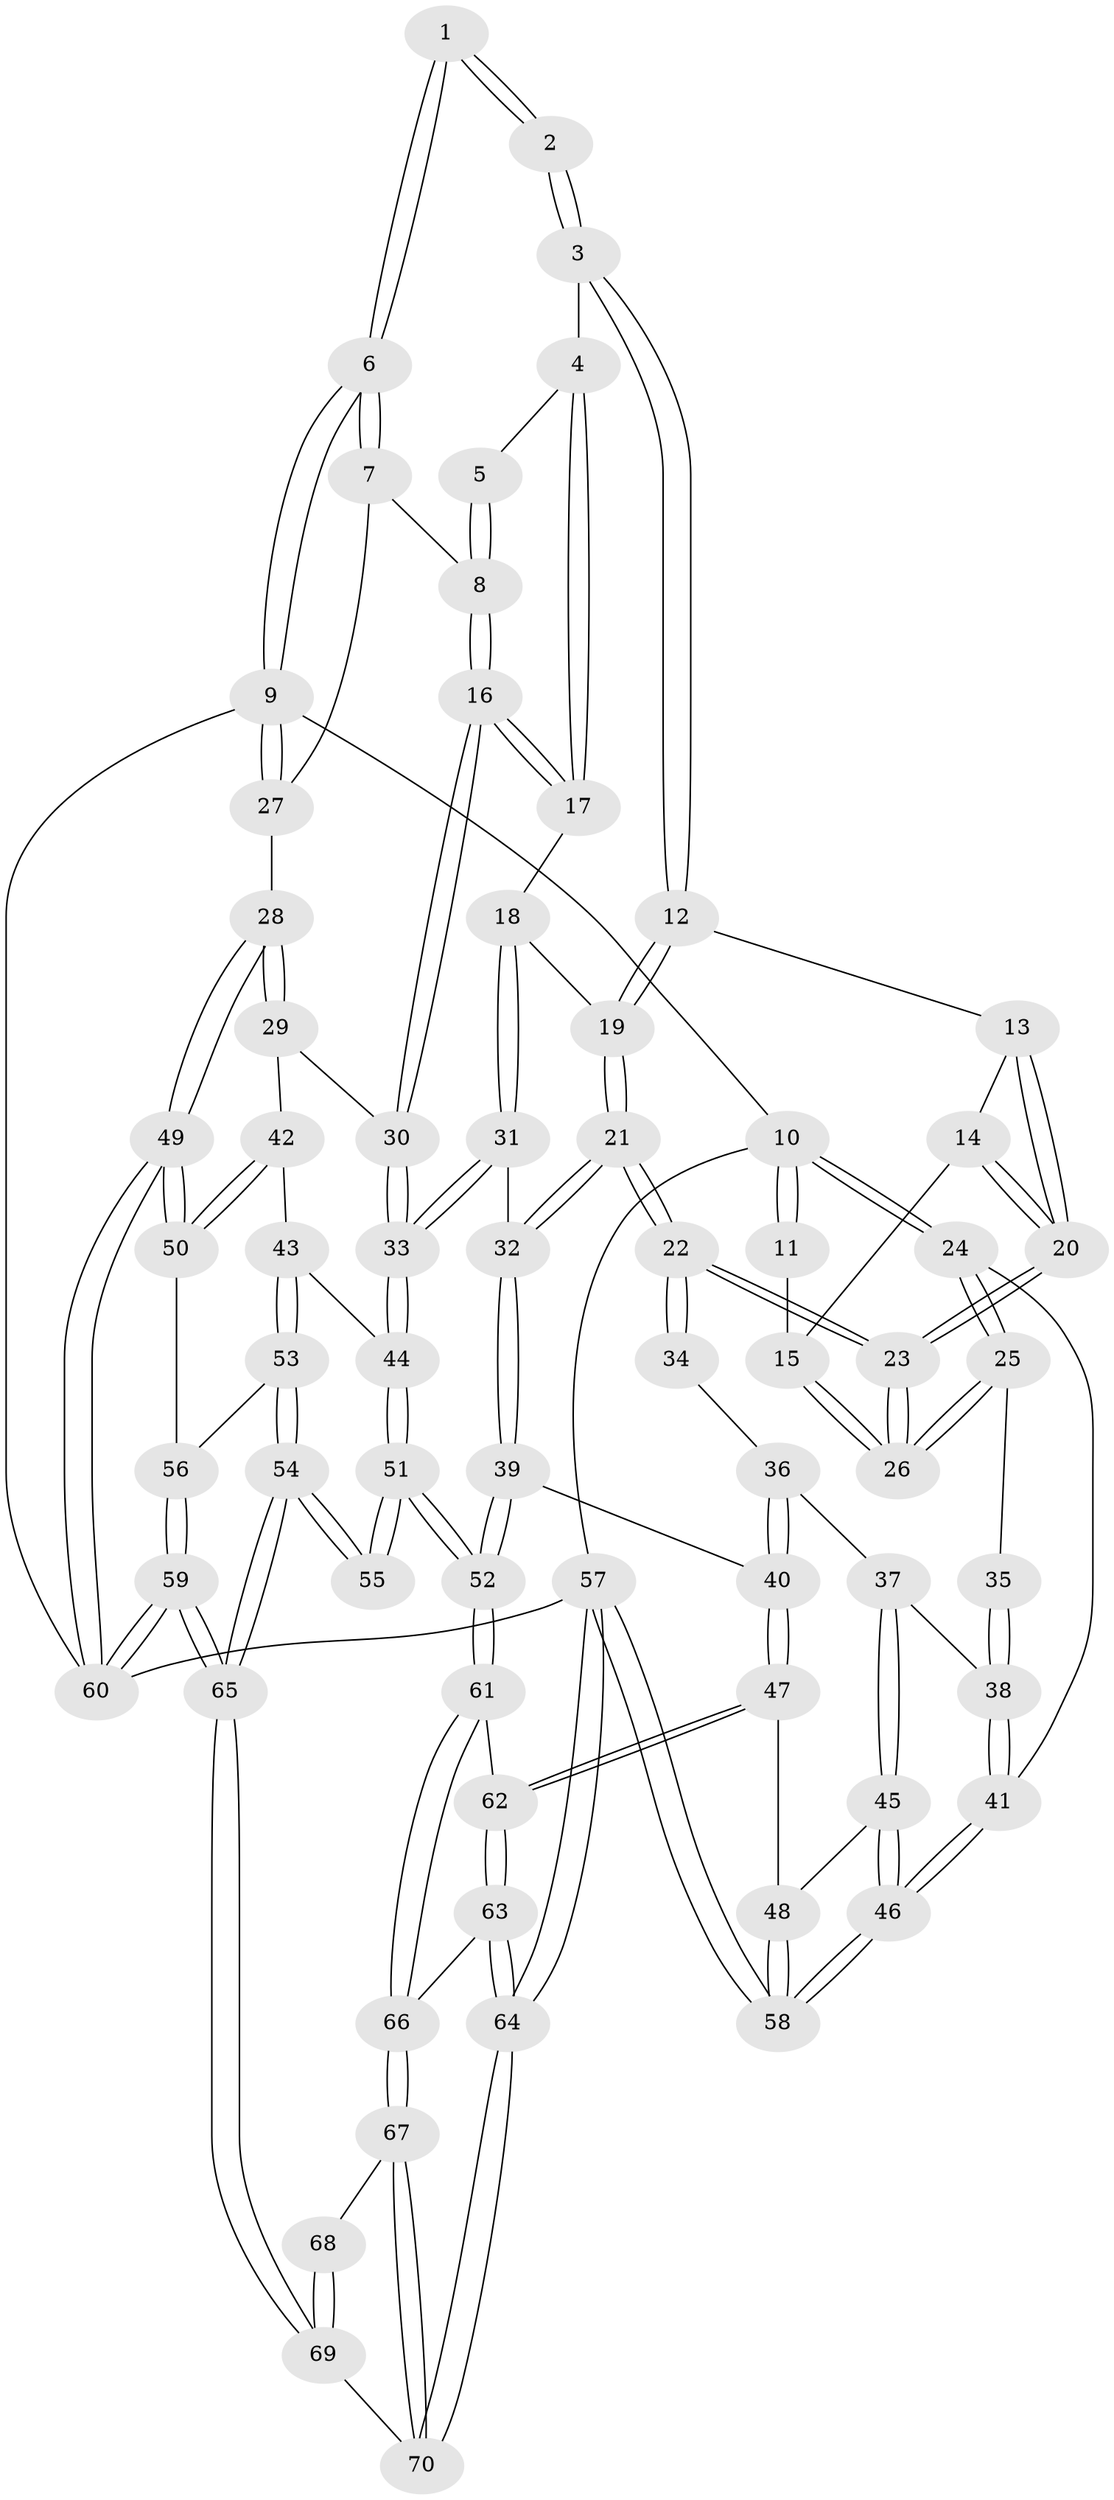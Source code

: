 // coarse degree distribution, {4: 0.4146341463414634, 5: 0.36585365853658536, 3: 0.17073170731707318, 6: 0.04878048780487805}
// Generated by graph-tools (version 1.1) at 2025/52/02/27/25 19:52:39]
// undirected, 70 vertices, 172 edges
graph export_dot {
graph [start="1"]
  node [color=gray90,style=filled];
  1 [pos="+0.788648056097261+0"];
  2 [pos="+0.3668448611353781+0"];
  3 [pos="+0.439239986951298+0.052646565494610005"];
  4 [pos="+0.658831397103231+0.12147878763119743"];
  5 [pos="+0.7864118728019946+0"];
  6 [pos="+1+0"];
  7 [pos="+0.8989659687965849+0.14857483802675442"];
  8 [pos="+0.8363921620296159+0.15522066680818236"];
  9 [pos="+1+0"];
  10 [pos="+0+0"];
  11 [pos="+0.21345923848744983+0"];
  12 [pos="+0.43586144728349413+0.09381257237386843"];
  13 [pos="+0.3285845630201643+0.17195691634673238"];
  14 [pos="+0.23426195339392306+0.18810298731401506"];
  15 [pos="+0.13964383230273908+0.1354579973581245"];
  16 [pos="+0.7499500512300907+0.2519345688984202"];
  17 [pos="+0.7496139442756895+0.2517231575415277"];
  18 [pos="+0.5549388419086821+0.24773430503148816"];
  19 [pos="+0.43687326178120267+0.0989062855754528"];
  20 [pos="+0.28563880555450333+0.27456175412891537"];
  21 [pos="+0.3643780768473735+0.43488323928714795"];
  22 [pos="+0.3251389518260045+0.4147133703764861"];
  23 [pos="+0.3036383783682319+0.38409558291874424"];
  24 [pos="+0+0.3442122199466621"];
  25 [pos="+0+0.33115016418079135"];
  26 [pos="+0.07845025124028866+0.22433029608082153"];
  27 [pos="+1+0.3016389486504671"];
  28 [pos="+1+0.4830580632485403"];
  29 [pos="+0.9037949414371322+0.43073813281862094"];
  30 [pos="+0.7718825461225688+0.3546024683928438"];
  31 [pos="+0.4246227575213109+0.460740439554125"];
  32 [pos="+0.3882510661322353+0.46158386283843056"];
  33 [pos="+0.5805009045159606+0.5022204625282969"];
  34 [pos="+0.19597104187934164+0.437450960919695"];
  35 [pos="+0.09460980577265593+0.4344192279336006"];
  36 [pos="+0.16526457575004763+0.5072169835477088"];
  37 [pos="+0.1172073063949295+0.5917636377290054"];
  38 [pos="+0.11262860678404742+0.5861957835100117"];
  39 [pos="+0.3648729416471381+0.5176498922945548"];
  40 [pos="+0.21681837173107668+0.6483790664997012"];
  41 [pos="+0+0.4487983758376704"];
  42 [pos="+0.7810396300036029+0.6139980089218645"];
  43 [pos="+0.6172389045445529+0.565230547836427"];
  44 [pos="+0.5971520794812643+0.542487490586717"];
  45 [pos="+0.14456011887040557+0.6453536262166881"];
  46 [pos="+0+0.6783573980739607"];
  47 [pos="+0.2001624567193983+0.6637033925053777"];
  48 [pos="+0.14691111038779256+0.6470513600203808"];
  49 [pos="+1+0.5076982640167759"];
  50 [pos="+0.7965848049886587+0.6589472400383193"];
  51 [pos="+0.4974634627376852+0.7707716971069438"];
  52 [pos="+0.44419459932260197+0.8111620051985513"];
  53 [pos="+0.6697346886823686+0.7228595516114552"];
  54 [pos="+0.6662247988747537+0.7378095842841246"];
  55 [pos="+0.650141142273315+0.7460454540901973"];
  56 [pos="+0.7970484745558757+0.6789397545150652"];
  57 [pos="+0+1"];
  58 [pos="+0+1"];
  59 [pos="+1+1"];
  60 [pos="+1+1"];
  61 [pos="+0.433811521078429+0.8379632124936504"];
  62 [pos="+0.20967844448316236+0.7049799845178533"];
  63 [pos="+0.13527358416032786+0.9274711520247145"];
  64 [pos="+0+1"];
  65 [pos="+1+1"];
  66 [pos="+0.4339686336753215+0.8627160968213317"];
  67 [pos="+0.4865192890114404+0.95483151575666"];
  68 [pos="+0.6372118287991668+0.7819575680419469"];
  69 [pos="+0.5882667062507396+1"];
  70 [pos="+0.5765674013610516+1"];
  1 -- 2;
  1 -- 2;
  1 -- 6;
  1 -- 6;
  2 -- 3;
  2 -- 3;
  3 -- 4;
  3 -- 12;
  3 -- 12;
  4 -- 5;
  4 -- 17;
  4 -- 17;
  5 -- 8;
  5 -- 8;
  6 -- 7;
  6 -- 7;
  6 -- 9;
  6 -- 9;
  7 -- 8;
  7 -- 27;
  8 -- 16;
  8 -- 16;
  9 -- 10;
  9 -- 27;
  9 -- 27;
  9 -- 60;
  10 -- 11;
  10 -- 11;
  10 -- 24;
  10 -- 24;
  10 -- 57;
  11 -- 15;
  12 -- 13;
  12 -- 19;
  12 -- 19;
  13 -- 14;
  13 -- 20;
  13 -- 20;
  14 -- 15;
  14 -- 20;
  14 -- 20;
  15 -- 26;
  15 -- 26;
  16 -- 17;
  16 -- 17;
  16 -- 30;
  16 -- 30;
  17 -- 18;
  18 -- 19;
  18 -- 31;
  18 -- 31;
  19 -- 21;
  19 -- 21;
  20 -- 23;
  20 -- 23;
  21 -- 22;
  21 -- 22;
  21 -- 32;
  21 -- 32;
  22 -- 23;
  22 -- 23;
  22 -- 34;
  22 -- 34;
  23 -- 26;
  23 -- 26;
  24 -- 25;
  24 -- 25;
  24 -- 41;
  25 -- 26;
  25 -- 26;
  25 -- 35;
  27 -- 28;
  28 -- 29;
  28 -- 29;
  28 -- 49;
  28 -- 49;
  29 -- 30;
  29 -- 42;
  30 -- 33;
  30 -- 33;
  31 -- 32;
  31 -- 33;
  31 -- 33;
  32 -- 39;
  32 -- 39;
  33 -- 44;
  33 -- 44;
  34 -- 36;
  35 -- 38;
  35 -- 38;
  36 -- 37;
  36 -- 40;
  36 -- 40;
  37 -- 38;
  37 -- 45;
  37 -- 45;
  38 -- 41;
  38 -- 41;
  39 -- 40;
  39 -- 52;
  39 -- 52;
  40 -- 47;
  40 -- 47;
  41 -- 46;
  41 -- 46;
  42 -- 43;
  42 -- 50;
  42 -- 50;
  43 -- 44;
  43 -- 53;
  43 -- 53;
  44 -- 51;
  44 -- 51;
  45 -- 46;
  45 -- 46;
  45 -- 48;
  46 -- 58;
  46 -- 58;
  47 -- 48;
  47 -- 62;
  47 -- 62;
  48 -- 58;
  48 -- 58;
  49 -- 50;
  49 -- 50;
  49 -- 60;
  49 -- 60;
  50 -- 56;
  51 -- 52;
  51 -- 52;
  51 -- 55;
  51 -- 55;
  52 -- 61;
  52 -- 61;
  53 -- 54;
  53 -- 54;
  53 -- 56;
  54 -- 55;
  54 -- 55;
  54 -- 65;
  54 -- 65;
  56 -- 59;
  56 -- 59;
  57 -- 58;
  57 -- 58;
  57 -- 64;
  57 -- 64;
  57 -- 60;
  59 -- 60;
  59 -- 60;
  59 -- 65;
  59 -- 65;
  61 -- 62;
  61 -- 66;
  61 -- 66;
  62 -- 63;
  62 -- 63;
  63 -- 64;
  63 -- 64;
  63 -- 66;
  64 -- 70;
  64 -- 70;
  65 -- 69;
  65 -- 69;
  66 -- 67;
  66 -- 67;
  67 -- 68;
  67 -- 70;
  67 -- 70;
  68 -- 69;
  68 -- 69;
  69 -- 70;
}
